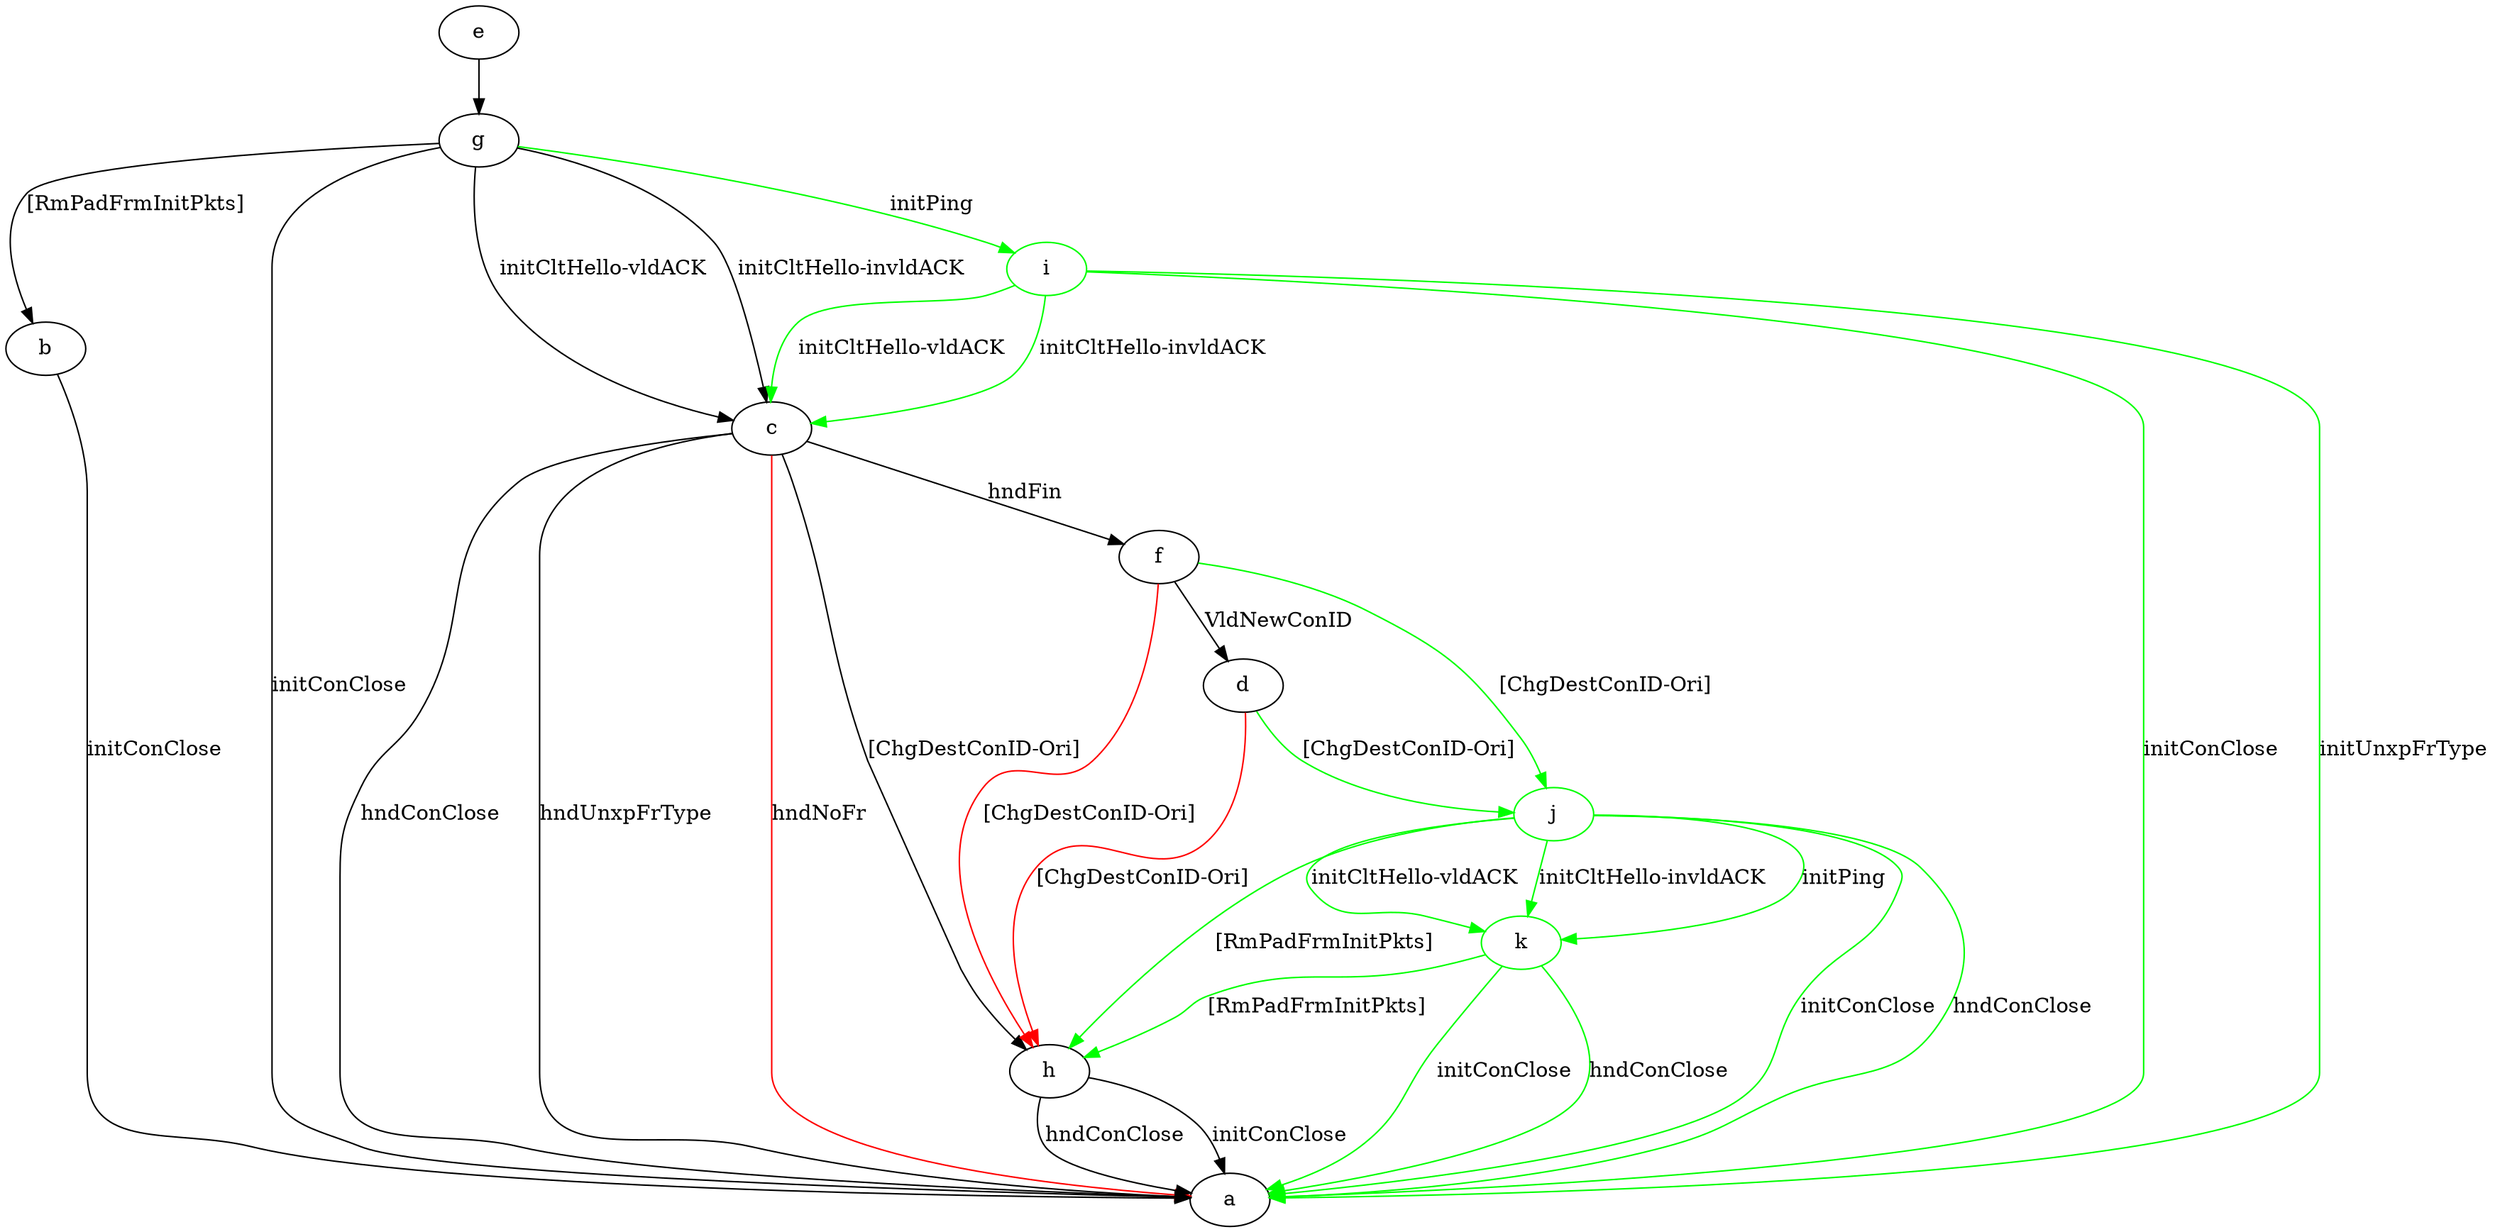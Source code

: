 digraph "" {
	b -> a	[key=0,
		label="initConClose "];
	c -> a	[key=0,
		label="hndConClose "];
	c -> a	[key=1,
		label="hndUnxpFrType "];
	c -> a	[key=2,
		color=red,
		label="hndNoFr "];
	c -> f	[key=0,
		label="hndFin "];
	c -> h	[key=0,
		label="[ChgDestConID-Ori] "];
	d -> h	[key=0,
		color=red,
		label="[ChgDestConID-Ori] "];
	j	[color=green];
	d -> j	[key=0,
		color=green,
		label="[ChgDestConID-Ori] "];
	e -> g	[key=0];
	f -> d	[key=0,
		label="VldNewConID "];
	f -> h	[key=0,
		color=red,
		label="[ChgDestConID-Ori] "];
	f -> j	[key=0,
		color=green,
		label="[ChgDestConID-Ori] "];
	g -> a	[key=0,
		label="initConClose "];
	g -> b	[key=0,
		label="[RmPadFrmInitPkts] "];
	g -> c	[key=0,
		label="initCltHello-vldACK "];
	g -> c	[key=1,
		label="initCltHello-invldACK "];
	i	[color=green];
	g -> i	[key=0,
		color=green,
		label="initPing "];
	h -> a	[key=0,
		label="initConClose "];
	h -> a	[key=1,
		label="hndConClose "];
	i -> a	[key=0,
		color=green,
		label="initConClose "];
	i -> a	[key=1,
		color=green,
		label="initUnxpFrType "];
	i -> c	[key=0,
		color=green,
		label="initCltHello-vldACK "];
	i -> c	[key=1,
		color=green,
		label="initCltHello-invldACK "];
	j -> a	[key=0,
		color=green,
		label="initConClose "];
	j -> a	[key=1,
		color=green,
		label="hndConClose "];
	j -> h	[key=0,
		color=green,
		label="[RmPadFrmInitPkts] "];
	k	[color=green];
	j -> k	[key=0,
		color=green,
		label="initPing "];
	j -> k	[key=1,
		color=green,
		label="initCltHello-vldACK "];
	j -> k	[key=2,
		color=green,
		label="initCltHello-invldACK "];
	k -> a	[key=0,
		color=green,
		label="initConClose "];
	k -> a	[key=1,
		color=green,
		label="hndConClose "];
	k -> h	[key=0,
		color=green,
		label="[RmPadFrmInitPkts] "];
}
